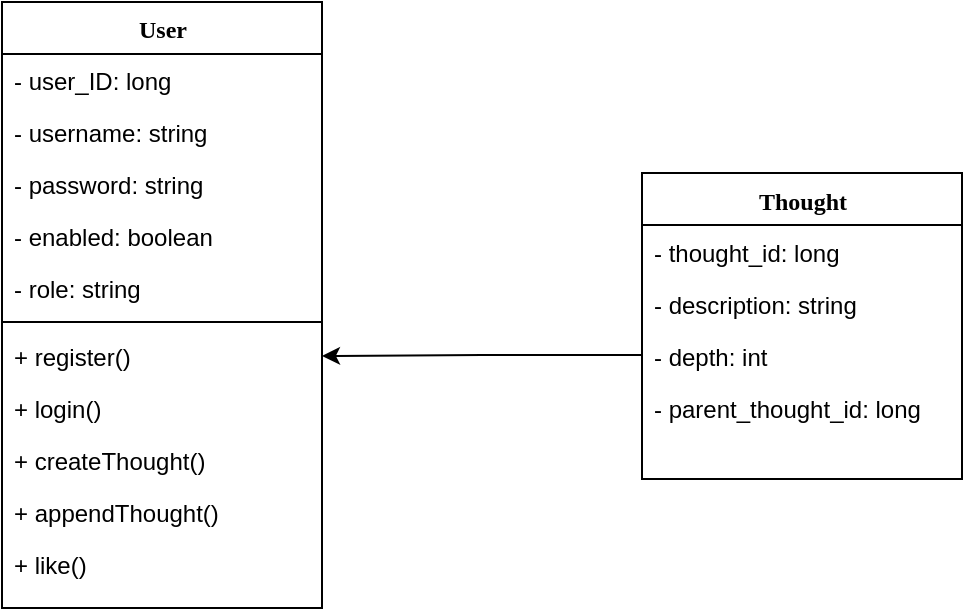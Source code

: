 <mxfile pages="1" version="11.2.5" type="device"><diagram name="Page-1" id="9f46799a-70d6-7492-0946-bef42562c5a5"><mxGraphModel dx="946" dy="637" grid="1" gridSize="10" guides="1" tooltips="1" connect="1" arrows="1" fold="1" page="1" pageScale="1" pageWidth="1100" pageHeight="850" background="#ffffff" math="0" shadow="0"><root><mxCell id="0"/><mxCell id="1" parent="0"/><mxCell id="78961159f06e98e8-17" value="Thought" style="swimlane;html=1;fontStyle=1;align=center;verticalAlign=top;childLayout=stackLayout;horizontal=1;startSize=26;horizontalStack=0;resizeParent=1;resizeLast=0;collapsible=1;marginBottom=0;swimlaneFillColor=#ffffff;rounded=0;shadow=0;comic=0;labelBackgroundColor=none;strokeColor=#000000;strokeWidth=1;fillColor=none;fontFamily=Verdana;fontSize=12;fontColor=#000000;" parent="1" vertex="1"><mxGeometry x="830" y="112.5" width="160" height="153" as="geometry"><mxRectangle x="90" y="83" width="50" height="26" as="alternateBounds"/></mxGeometry></mxCell><mxCell id="78961159f06e98e8-25" value="- thought_id: long" style="text;html=1;strokeColor=none;fillColor=none;align=left;verticalAlign=top;spacingLeft=4;spacingRight=4;whiteSpace=wrap;overflow=hidden;rotatable=0;points=[[0,0.5],[1,0.5]];portConstraint=eastwest;" parent="78961159f06e98e8-17" vertex="1"><mxGeometry y="26" width="160" height="26" as="geometry"/></mxCell><mxCell id="78961159f06e98e8-24" value="- description: string" style="text;html=1;strokeColor=none;fillColor=none;align=left;verticalAlign=top;spacingLeft=4;spacingRight=4;whiteSpace=wrap;overflow=hidden;rotatable=0;points=[[0,0.5],[1,0.5]];portConstraint=eastwest;" parent="78961159f06e98e8-17" vertex="1"><mxGeometry y="52" width="160" height="26" as="geometry"/></mxCell><mxCell id="78961159f06e98e8-20" value="- depth: int" style="text;html=1;strokeColor=none;fillColor=none;align=left;verticalAlign=top;spacingLeft=4;spacingRight=4;whiteSpace=wrap;overflow=hidden;rotatable=0;points=[[0,0.5],[1,0.5]];portConstraint=eastwest;" parent="78961159f06e98e8-17" vertex="1"><mxGeometry y="78" width="160" height="26" as="geometry"/></mxCell><mxCell id="K8FzIQyxfCGIHNaRfIv6-15" value="- parent_thought_id: long" style="text;html=1;strokeColor=none;fillColor=none;align=left;verticalAlign=top;spacingLeft=4;spacingRight=4;whiteSpace=wrap;overflow=hidden;rotatable=0;points=[[0,0.5],[1,0.5]];portConstraint=eastwest;" parent="78961159f06e98e8-17" vertex="1"><mxGeometry y="104" width="160" height="26" as="geometry"/></mxCell><mxCell id="ee6O-TtH5TfX3I0PSIE2-82" value="User" style="swimlane;html=1;fontStyle=1;align=center;verticalAlign=top;childLayout=stackLayout;horizontal=1;startSize=26;horizontalStack=0;resizeParent=1;resizeLast=0;collapsible=1;marginBottom=0;swimlaneFillColor=#ffffff;rounded=0;shadow=0;comic=0;labelBackgroundColor=none;strokeColor=#000000;strokeWidth=1;fillColor=none;fontFamily=Verdana;fontSize=12;fontColor=#000000;" parent="1" vertex="1"><mxGeometry x="510" y="27" width="160" height="303" as="geometry"/></mxCell><mxCell id="MF2oOZYNFo_bHMnTYTZv-17" value="- user_ID: long" style="text;html=1;strokeColor=none;fillColor=none;align=left;verticalAlign=top;spacingLeft=4;spacingRight=4;whiteSpace=wrap;overflow=hidden;rotatable=0;points=[[0,0.5],[1,0.5]];portConstraint=eastwest;" parent="ee6O-TtH5TfX3I0PSIE2-82" vertex="1"><mxGeometry y="26" width="160" height="26" as="geometry"/></mxCell><mxCell id="MF2oOZYNFo_bHMnTYTZv-18" value="- username: string" style="text;html=1;strokeColor=none;fillColor=none;align=left;verticalAlign=top;spacingLeft=4;spacingRight=4;whiteSpace=wrap;overflow=hidden;rotatable=0;points=[[0,0.5],[1,0.5]];portConstraint=eastwest;" parent="ee6O-TtH5TfX3I0PSIE2-82" vertex="1"><mxGeometry y="52" width="160" height="26" as="geometry"/></mxCell><mxCell id="MF2oOZYNFo_bHMnTYTZv-20" value="- password: string" style="text;html=1;strokeColor=none;fillColor=none;align=left;verticalAlign=top;spacingLeft=4;spacingRight=4;whiteSpace=wrap;overflow=hidden;rotatable=0;points=[[0,0.5],[1,0.5]];portConstraint=eastwest;" parent="ee6O-TtH5TfX3I0PSIE2-82" vertex="1"><mxGeometry y="78" width="160" height="26" as="geometry"/></mxCell><mxCell id="MF2oOZYNFo_bHMnTYTZv-19" value="- enabled: boolean" style="text;html=1;strokeColor=none;fillColor=none;align=left;verticalAlign=top;spacingLeft=4;spacingRight=4;whiteSpace=wrap;overflow=hidden;rotatable=0;points=[[0,0.5],[1,0.5]];portConstraint=eastwest;" parent="ee6O-TtH5TfX3I0PSIE2-82" vertex="1"><mxGeometry y="104" width="160" height="26" as="geometry"/></mxCell><mxCell id="MF2oOZYNFo_bHMnTYTZv-16" value="- role: string" style="text;html=1;strokeColor=none;fillColor=none;align=left;verticalAlign=top;spacingLeft=4;spacingRight=4;whiteSpace=wrap;overflow=hidden;rotatable=0;points=[[0,0.5],[1,0.5]];portConstraint=eastwest;" parent="ee6O-TtH5TfX3I0PSIE2-82" vertex="1"><mxGeometry y="130" width="160" height="26" as="geometry"/></mxCell><mxCell id="MF2oOZYNFo_bHMnTYTZv-29" value="" style="line;html=1;strokeWidth=1;fillColor=none;align=left;verticalAlign=middle;spacingTop=-1;spacingLeft=3;spacingRight=3;rotatable=0;labelPosition=right;points=[];portConstraint=eastwest;" parent="ee6O-TtH5TfX3I0PSIE2-82" vertex="1"><mxGeometry y="156" width="160" height="8" as="geometry"/></mxCell><mxCell id="DqtvwDVuPMayv42U2Xlx-3" value="+ register()" style="text;html=1;strokeColor=none;fillColor=none;align=left;verticalAlign=top;spacingLeft=4;spacingRight=4;whiteSpace=wrap;overflow=hidden;rotatable=0;points=[[0,0.5],[1,0.5]];portConstraint=eastwest;" parent="ee6O-TtH5TfX3I0PSIE2-82" vertex="1"><mxGeometry y="164" width="160" height="26" as="geometry"/></mxCell><mxCell id="DqtvwDVuPMayv42U2Xlx-4" value="+ login()" style="text;html=1;strokeColor=none;fillColor=none;align=left;verticalAlign=top;spacingLeft=4;spacingRight=4;whiteSpace=wrap;overflow=hidden;rotatable=0;points=[[0,0.5],[1,0.5]];portConstraint=eastwest;" parent="ee6O-TtH5TfX3I0PSIE2-82" vertex="1"><mxGeometry y="190" width="160" height="26" as="geometry"/></mxCell><mxCell id="MF2oOZYNFo_bHMnTYTZv-34" value="+ createThought()" style="text;html=1;strokeColor=none;fillColor=none;align=left;verticalAlign=top;spacingLeft=4;spacingRight=4;whiteSpace=wrap;overflow=hidden;rotatable=0;points=[[0,0.5],[1,0.5]];portConstraint=eastwest;" parent="ee6O-TtH5TfX3I0PSIE2-82" vertex="1"><mxGeometry y="216" width="160" height="26" as="geometry"/></mxCell><mxCell id="MF2oOZYNFo_bHMnTYTZv-31" value="+ appendThought()" style="text;html=1;strokeColor=none;fillColor=none;align=left;verticalAlign=top;spacingLeft=4;spacingRight=4;whiteSpace=wrap;overflow=hidden;rotatable=0;points=[[0,0.5],[1,0.5]];portConstraint=eastwest;" parent="ee6O-TtH5TfX3I0PSIE2-82" vertex="1"><mxGeometry y="242" width="160" height="26" as="geometry"/></mxCell><mxCell id="MF2oOZYNFo_bHMnTYTZv-30" value="+ like()" style="text;html=1;strokeColor=none;fillColor=none;align=left;verticalAlign=top;spacingLeft=4;spacingRight=4;whiteSpace=wrap;overflow=hidden;rotatable=0;points=[[0,0.5],[1,0.5]];portConstraint=eastwest;" parent="ee6O-TtH5TfX3I0PSIE2-82" vertex="1"><mxGeometry y="268" width="160" height="26" as="geometry"/></mxCell><mxCell id="erHs-VylU_5bKunLSz2w-1" style="edgeStyle=orthogonalEdgeStyle;rounded=0;orthogonalLoop=1;jettySize=auto;html=1;entryX=1;entryY=0.5;entryDx=0;entryDy=0;" edge="1" parent="1" source="78961159f06e98e8-20" target="DqtvwDVuPMayv42U2Xlx-3"><mxGeometry relative="1" as="geometry"/></mxCell></root></mxGraphModel></diagram></mxfile>